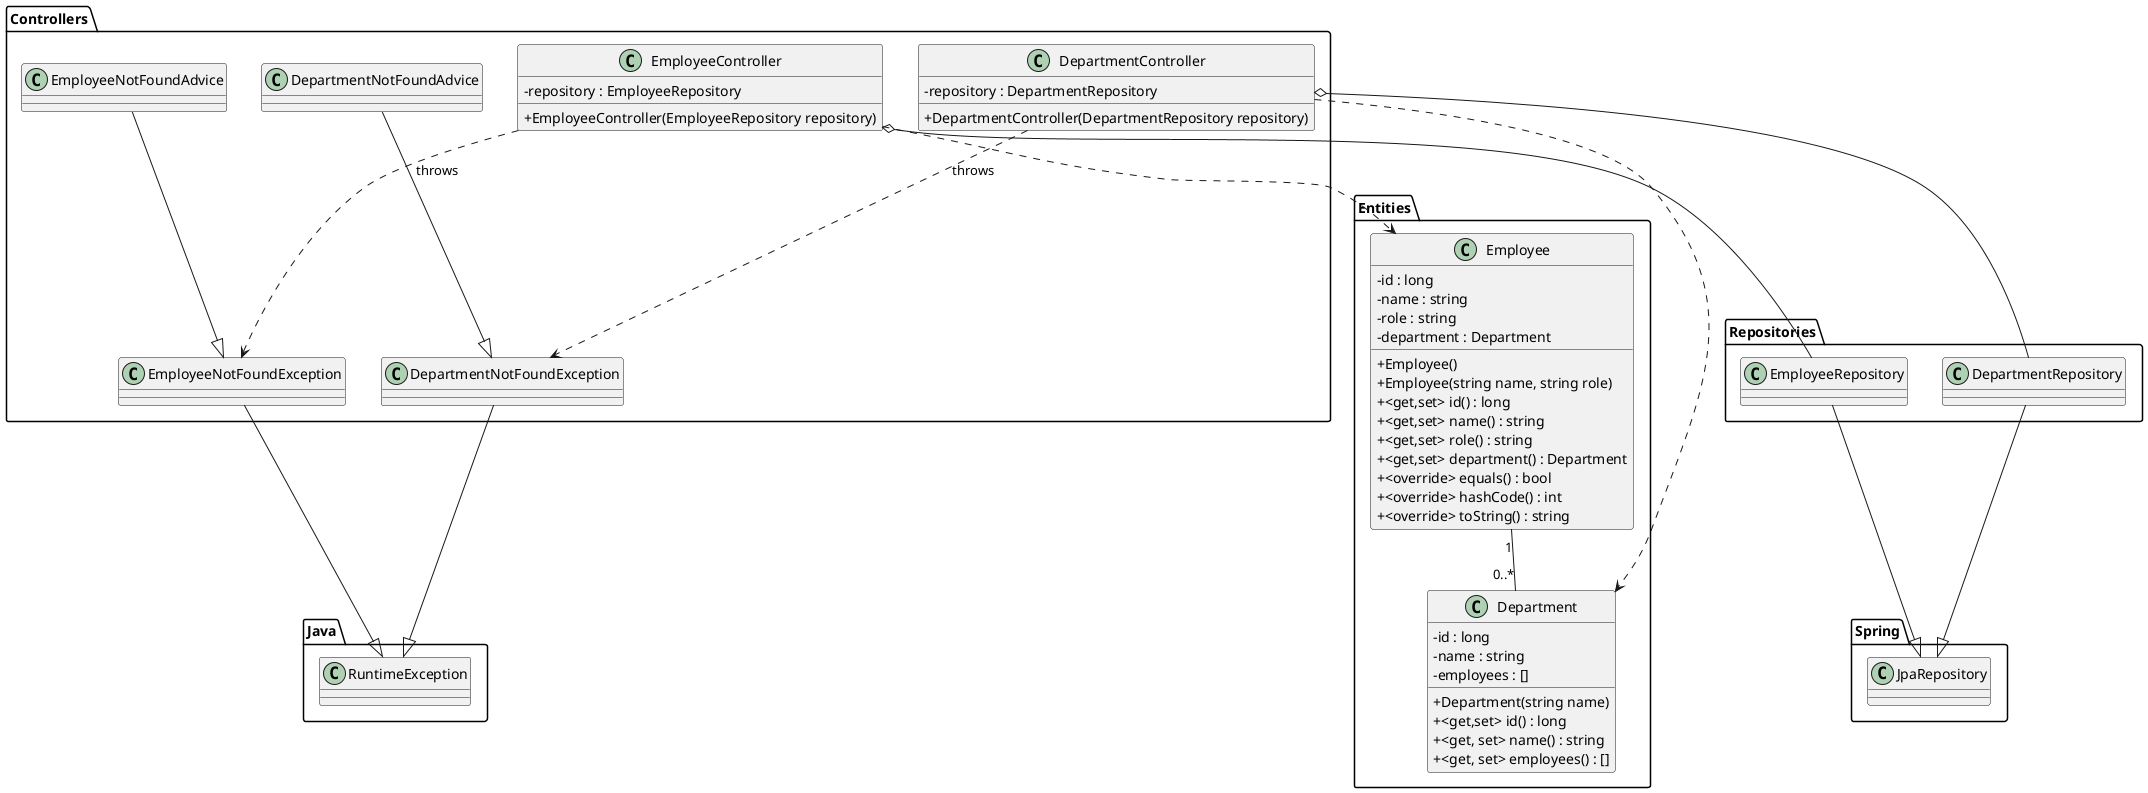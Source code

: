 @startuml

skinparam classAttributeIconSize 0

'packages
package "Controllers"
{
    class EmployeeController{
        - repository : EmployeeRepository
        + EmployeeController(EmployeeRepository repository)
    }
    class EmployeeNotFoundAdvice{}
    class EmployeeNotFoundException{}

    class DepartmentController{
        - repository : DepartmentRepository
        + DepartmentController(DepartmentRepository repository)
    }

    class DepartmentNotFoundAdvice{}
    class DepartmentNotFoundException{}
}

package "Entities"
{
    class Employee{
        - id : long
        - name : string
        - role : string
        - department : Department
        + Employee()
        + Employee(string name, string role)
        + <get,set> id() : long
        + <get,set> name() : string
        + <get,set> role() : string
        + <get,set> department() : Department
        + <override> equals() : bool
        + <override> hashCode() : int
        + <override> toString() : string
    }

    class Department{
        - id : long
        - name : string
        - employees : []
        + Department(string name)
        + <get,set> id() : long
        + <get, set> name() : string
        + <get, set> employees() : []
    }
}

package "Repositories"
{
    class EmployeeRepository{}
    class DepartmentRepository{}
}

package "Java"
{
    class RuntimeException{}
}

package "Spring"
{
    class JpaRepository{}
}

'relations
EmployeeController ..> Employee
EmployeeController o-- EmployeeRepository

EmployeeController ..> EmployeeNotFoundException : throws
EmployeeNotFoundAdvice --^ EmployeeNotFoundException
EmployeeNotFoundException --^ RuntimeException

EmployeeRepository --^ JpaRepository



DepartmentController ..> Department
DepartmentController o-- DepartmentRepository

DepartmentController ..> DepartmentNotFoundException : throws
DepartmentNotFoundAdvice --^ DepartmentNotFoundException
DepartmentNotFoundException --^ RuntimeException

DepartmentRepository --^ JpaRepository



Employee "1" -- "0..*" Department
@enduml